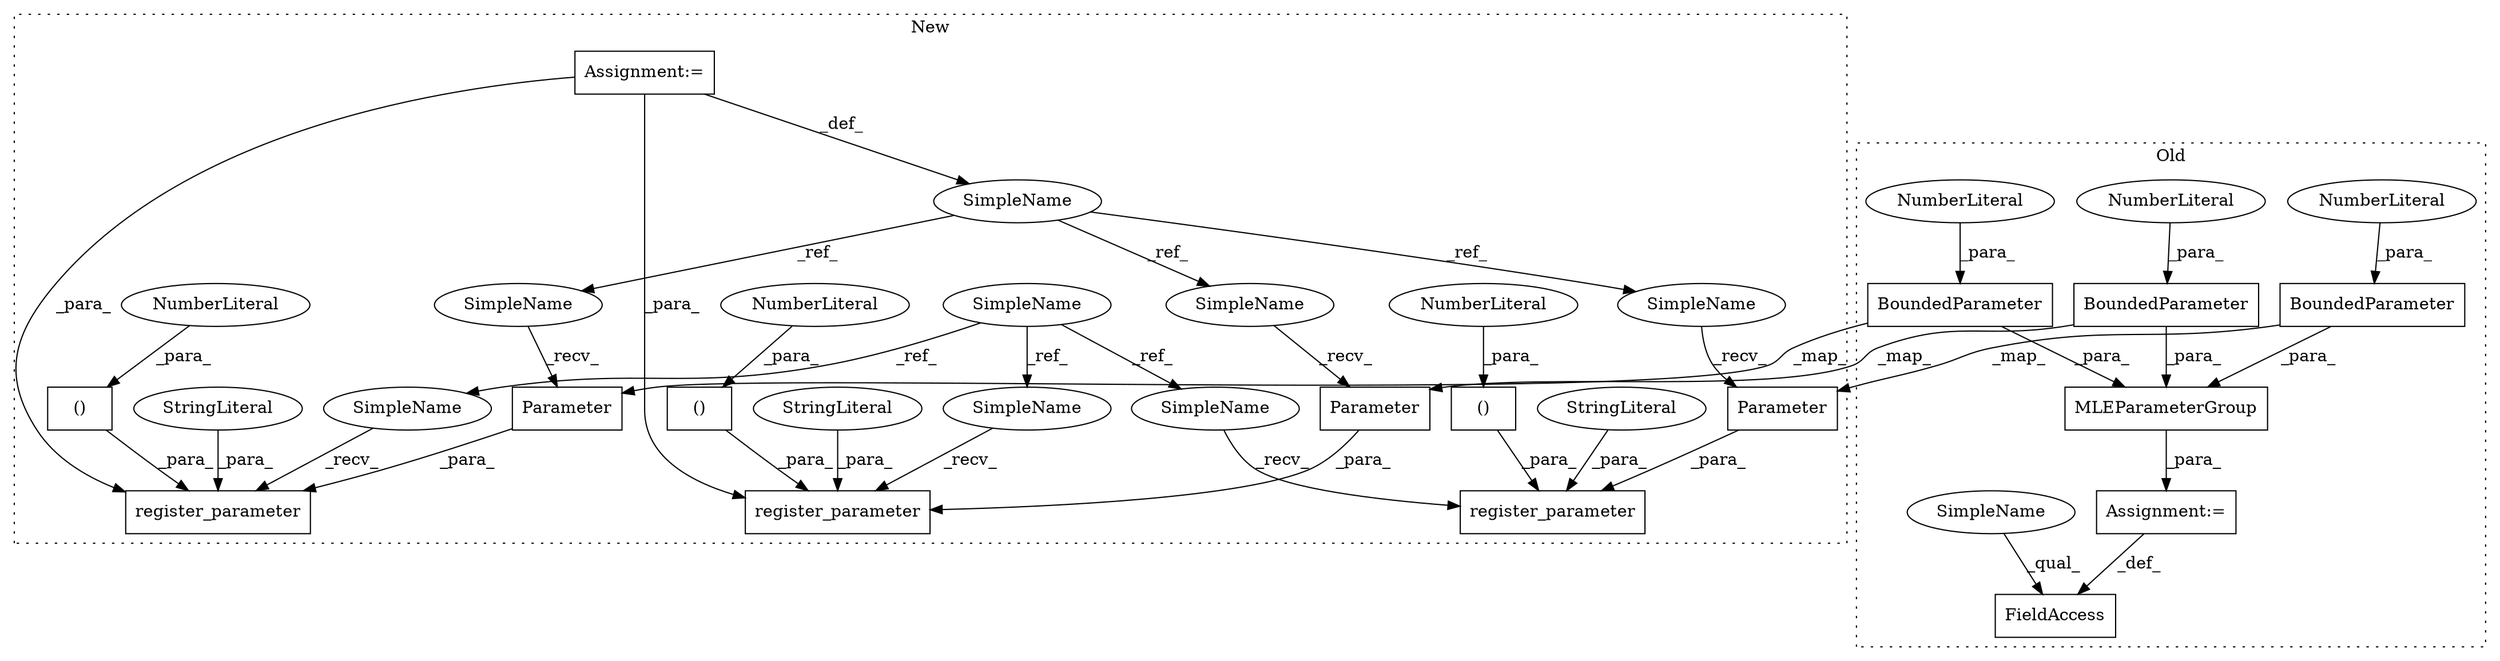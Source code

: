 digraph G {
subgraph cluster0 {
1 [label="MLEParameterGroup" a="32" s="936,1126" l="18,1" shape="box"];
6 [label="BoundedParameter" a="32" s="1087,1125" l="17,1" shape="box"];
7 [label="NumberLiteral" a="34" s="1123" l="2" shape="ellipse"];
8 [label="FieldAccess" a="22" s="924" l="11" shape="box"];
10 [label="Assignment:=" a="7" s="935" l="1" shape="box"];
14 [label="BoundedParameter" a="32" s="1007,1045" l="17,1" shape="box"];
15 [label="NumberLiteral" a="34" s="1043" l="2" shape="ellipse"];
22 [label="BoundedParameter" a="32" s="1047,1085" l="17,1" shape="box"];
23 [label="NumberLiteral" a="34" s="1083" l="2" shape="ellipse"];
34 [label="SimpleName" a="42" s="924" l="4" shape="ellipse"];
label = "Old";
style="dotted";
}
subgraph cluster1 {
2 [label="register_parameter" a="32" s="1200,1290" l="19,2" shape="box"];
3 [label="()" a="106" s="1274" l="16" shape="box"];
4 [label="NumberLiteral" a="34" s="1289" l="1" shape="ellipse"];
5 [label="Parameter" a="32" s="1243,1267" l="10,1" shape="box"];
9 [label="Assignment:=" a="7" s="735" l="2" shape="box"];
11 [label="StringLiteral" a="45" s="1219" l="20" shape="ellipse"];
12 [label="SimpleName" a="42" s="735" l="2" shape="ellipse"];
13 [label="Parameter" a="32" s="1038,1062" l="10,1" shape="box"];
16 [label="register_parameter" a="32" s="994,1085" l="19,2" shape="box"];
17 [label="()" a="106" s="1069" l="16" shape="box"];
18 [label="NumberLiteral" a="34" s="1084" l="1" shape="ellipse"];
19 [label="SimpleName" a="42" s="720" l="4" shape="ellipse"];
20 [label="StringLiteral" a="45" s="1013" l="21" shape="ellipse"];
21 [label="Parameter" a="32" s="1140,1164" l="10,1" shape="box"];
24 [label="register_parameter" a="32" s="1098,1187" l="19,2" shape="box"];
25 [label="()" a="106" s="1171" l="16" shape="box"];
26 [label="NumberLiteral" a="34" s="1186" l="1" shape="ellipse"];
27 [label="StringLiteral" a="45" s="1117" l="19" shape="ellipse"];
28 [label="SimpleName" a="42" s="1240" l="2" shape="ellipse"];
29 [label="SimpleName" a="42" s="1137" l="2" shape="ellipse"];
30 [label="SimpleName" a="42" s="1035" l="2" shape="ellipse"];
31 [label="SimpleName" a="42" s="989" l="4" shape="ellipse"];
32 [label="SimpleName" a="42" s="1195" l="4" shape="ellipse"];
33 [label="SimpleName" a="42" s="1093" l="4" shape="ellipse"];
label = "New";
style="dotted";
}
1 -> 10 [label="_para_"];
3 -> 2 [label="_para_"];
4 -> 3 [label="_para_"];
5 -> 2 [label="_para_"];
6 -> 5 [label="_map_"];
6 -> 1 [label="_para_"];
7 -> 6 [label="_para_"];
9 -> 16 [label="_para_"];
9 -> 24 [label="_para_"];
9 -> 12 [label="_def_"];
10 -> 8 [label="_def_"];
11 -> 2 [label="_para_"];
12 -> 29 [label="_ref_"];
12 -> 28 [label="_ref_"];
12 -> 30 [label="_ref_"];
13 -> 16 [label="_para_"];
14 -> 13 [label="_map_"];
14 -> 1 [label="_para_"];
15 -> 14 [label="_para_"];
17 -> 16 [label="_para_"];
18 -> 17 [label="_para_"];
19 -> 31 [label="_ref_"];
19 -> 32 [label="_ref_"];
19 -> 33 [label="_ref_"];
20 -> 16 [label="_para_"];
21 -> 24 [label="_para_"];
22 -> 21 [label="_map_"];
22 -> 1 [label="_para_"];
23 -> 22 [label="_para_"];
25 -> 24 [label="_para_"];
26 -> 25 [label="_para_"];
27 -> 24 [label="_para_"];
28 -> 5 [label="_recv_"];
29 -> 21 [label="_recv_"];
30 -> 13 [label="_recv_"];
31 -> 16 [label="_recv_"];
32 -> 2 [label="_recv_"];
33 -> 24 [label="_recv_"];
34 -> 8 [label="_qual_"];
}
